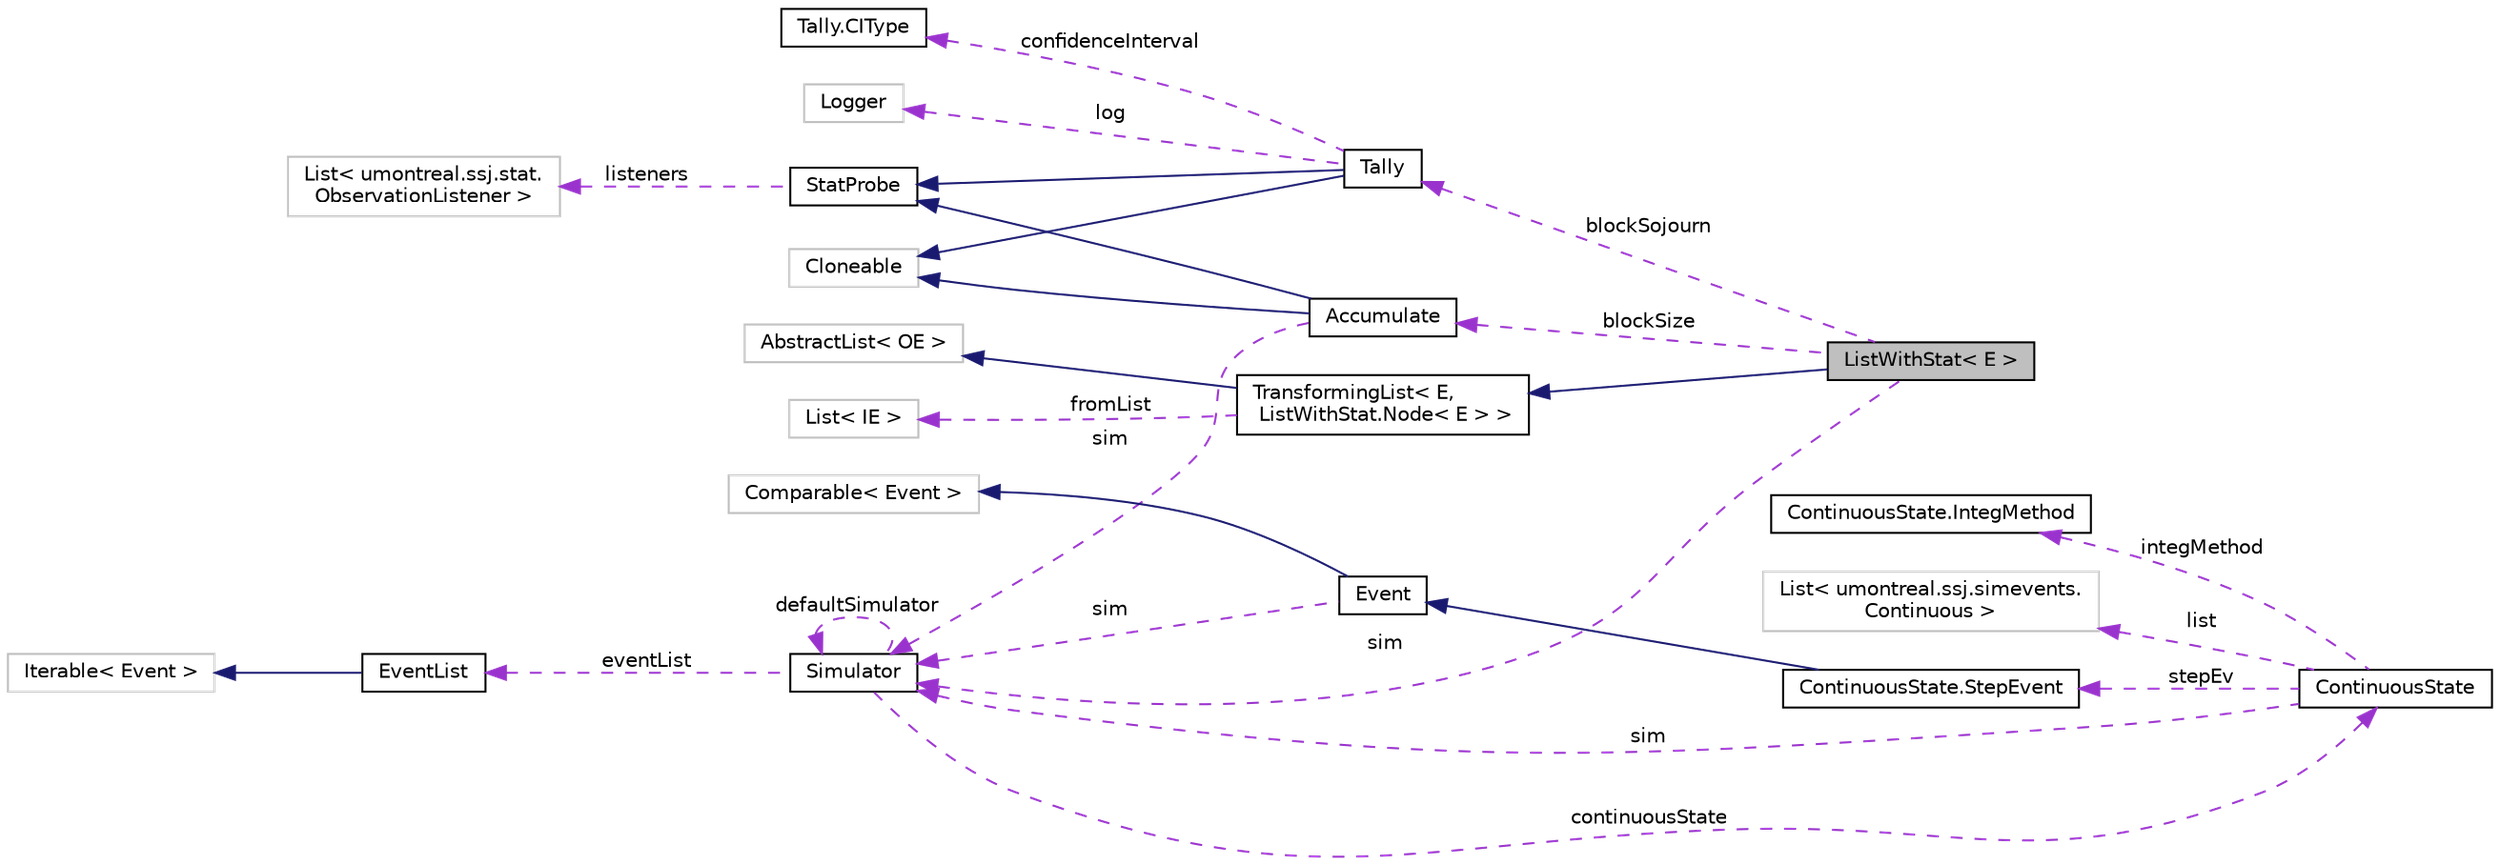 digraph "ListWithStat&lt; E &gt;"
{
 // INTERACTIVE_SVG=YES
  bgcolor="transparent";
  edge [fontname="Helvetica",fontsize="10",labelfontname="Helvetica",labelfontsize="10"];
  node [fontname="Helvetica",fontsize="10",shape=record];
  rankdir="LR";
  Node4 [label="ListWithStat\< E \>",height=0.2,width=0.4,color="black", fillcolor="grey75", style="filled", fontcolor="black"];
  Node5 -> Node4 [dir="back",color="midnightblue",fontsize="10",style="solid",fontname="Helvetica"];
  Node5 [label="TransformingList\< E,\l ListWithStat.Node\< E \> \>",height=0.2,width=0.4,color="black",URL="$da/d72/classumontreal_1_1ssj_1_1util_1_1TransformingList.html",tooltip="Represents a list that dynamically transforms the elements of another list. "];
  Node6 -> Node5 [dir="back",color="midnightblue",fontsize="10",style="solid",fontname="Helvetica"];
  Node6 [label="AbstractList\< OE \>",height=0.2,width=0.4,color="grey75"];
  Node7 -> Node5 [dir="back",color="darkorchid3",fontsize="10",style="dashed",label=" fromList" ,fontname="Helvetica"];
  Node7 [label="List\< IE \>",height=0.2,width=0.4,color="grey75"];
  Node8 -> Node4 [dir="back",color="darkorchid3",fontsize="10",style="dashed",label=" sim" ,fontname="Helvetica"];
  Node8 [label="Simulator",height=0.2,width=0.4,color="black",URL="$d0/df5/classumontreal_1_1ssj_1_1simevents_1_1Simulator.html",tooltip="Represents the executive of a discrete-event simulator. "];
  Node8 -> Node8 [dir="back",color="darkorchid3",fontsize="10",style="dashed",label=" defaultSimulator" ,fontname="Helvetica"];
  Node9 -> Node8 [dir="back",color="darkorchid3",fontsize="10",style="dashed",label=" eventList" ,fontname="Helvetica"];
  Node9 [label="EventList",height=0.2,width=0.4,color="black",URL="$d8/d4a/interfaceumontreal_1_1ssj_1_1simevents_1_1eventlist_1_1EventList.html",tooltip="An interface for implementations of event lists. "];
  Node10 -> Node9 [dir="back",color="midnightblue",fontsize="10",style="solid",fontname="Helvetica"];
  Node10 [label="Iterable\< Event \>",height=0.2,width=0.4,color="grey75"];
  Node11 -> Node8 [dir="back",color="darkorchid3",fontsize="10",style="dashed",label=" continuousState" ,fontname="Helvetica"];
  Node11 [label="ContinuousState",height=0.2,width=0.4,color="black",URL="$d8/d68/classumontreal_1_1ssj_1_1simevents_1_1ContinuousState.html",tooltip="Represents the portion of the simulator’s state associated with continuous-time simulation. "];
  Node8 -> Node11 [dir="back",color="darkorchid3",fontsize="10",style="dashed",label=" sim" ,fontname="Helvetica"];
  Node12 -> Node11 [dir="back",color="darkorchid3",fontsize="10",style="dashed",label=" integMethod" ,fontname="Helvetica"];
  Node12 [label="ContinuousState.IntegMethod",height=0.2,width=0.4,color="black",URL="$d1/ddb/enumumontreal_1_1ssj_1_1simevents_1_1ContinuousState_1_1IntegMethod.html"];
  Node13 -> Node11 [dir="back",color="darkorchid3",fontsize="10",style="dashed",label=" list" ,fontname="Helvetica"];
  Node13 [label="List\< umontreal.ssj.simevents.\lContinuous \>",height=0.2,width=0.4,color="grey75"];
  Node14 -> Node11 [dir="back",color="darkorchid3",fontsize="10",style="dashed",label=" stepEv" ,fontname="Helvetica"];
  Node14 [label="ContinuousState.StepEvent",height=0.2,width=0.4,color="black",URL="$d7/d94/classumontreal_1_1ssj_1_1simevents_1_1ContinuousState_1_1StepEvent.html"];
  Node15 -> Node14 [dir="back",color="midnightblue",fontsize="10",style="solid",fontname="Helvetica"];
  Node15 [label="Event",height=0.2,width=0.4,color="black",URL="$dc/dc0/classumontreal_1_1ssj_1_1simevents_1_1Event.html",tooltip="This abstract class provides event scheduling tools. "];
  Node16 -> Node15 [dir="back",color="midnightblue",fontsize="10",style="solid",fontname="Helvetica"];
  Node16 [label="Comparable\< Event \>",height=0.2,width=0.4,color="grey75"];
  Node8 -> Node15 [dir="back",color="darkorchid3",fontsize="10",style="dashed",label=" sim" ,fontname="Helvetica"];
  Node17 -> Node4 [dir="back",color="darkorchid3",fontsize="10",style="dashed",label=" blockSojourn" ,fontname="Helvetica"];
  Node17 [label="Tally",height=0.2,width=0.4,color="black",URL="$d8/d54/classumontreal_1_1ssj_1_1stat_1_1Tally.html",tooltip="A subclass of StatProbe. "];
  Node18 -> Node17 [dir="back",color="midnightblue",fontsize="10",style="solid",fontname="Helvetica"];
  Node18 [label="StatProbe",height=0.2,width=0.4,color="black",URL="$d5/d8e/classumontreal_1_1ssj_1_1stat_1_1StatProbe.html",tooltip="The objects of this class are statistical probes or collectors, which are elementary devices for coll..."];
  Node19 -> Node18 [dir="back",color="darkorchid3",fontsize="10",style="dashed",label=" listeners" ,fontname="Helvetica"];
  Node19 [label="List\< umontreal.ssj.stat.\lObservationListener \>",height=0.2,width=0.4,color="grey75"];
  Node20 -> Node17 [dir="back",color="midnightblue",fontsize="10",style="solid",fontname="Helvetica"];
  Node20 [label="Cloneable",height=0.2,width=0.4,color="grey75"];
  Node21 -> Node17 [dir="back",color="darkorchid3",fontsize="10",style="dashed",label=" log" ,fontname="Helvetica"];
  Node21 [label="Logger",height=0.2,width=0.4,color="grey75"];
  Node22 -> Node17 [dir="back",color="darkorchid3",fontsize="10",style="dashed",label=" confidenceInterval" ,fontname="Helvetica"];
  Node22 [label="Tally.CIType",height=0.2,width=0.4,color="black",URL="$d9/df5/enumumontreal_1_1ssj_1_1stat_1_1Tally_1_1CIType.html"];
  Node23 -> Node4 [dir="back",color="darkorchid3",fontsize="10",style="dashed",label=" blockSize" ,fontname="Helvetica"];
  Node23 [label="Accumulate",height=0.2,width=0.4,color="black",URL="$d2/d19/classumontreal_1_1ssj_1_1simevents_1_1Accumulate.html",tooltip="A subclass of umontreal.ssj.stat.StatProbe, for collecting statistics on a variable that evolves in s..."];
  Node18 -> Node23 [dir="back",color="midnightblue",fontsize="10",style="solid",fontname="Helvetica"];
  Node20 -> Node23 [dir="back",color="midnightblue",fontsize="10",style="solid",fontname="Helvetica"];
  Node8 -> Node23 [dir="back",color="darkorchid3",fontsize="10",style="dashed",label=" sim" ,fontname="Helvetica"];
}
